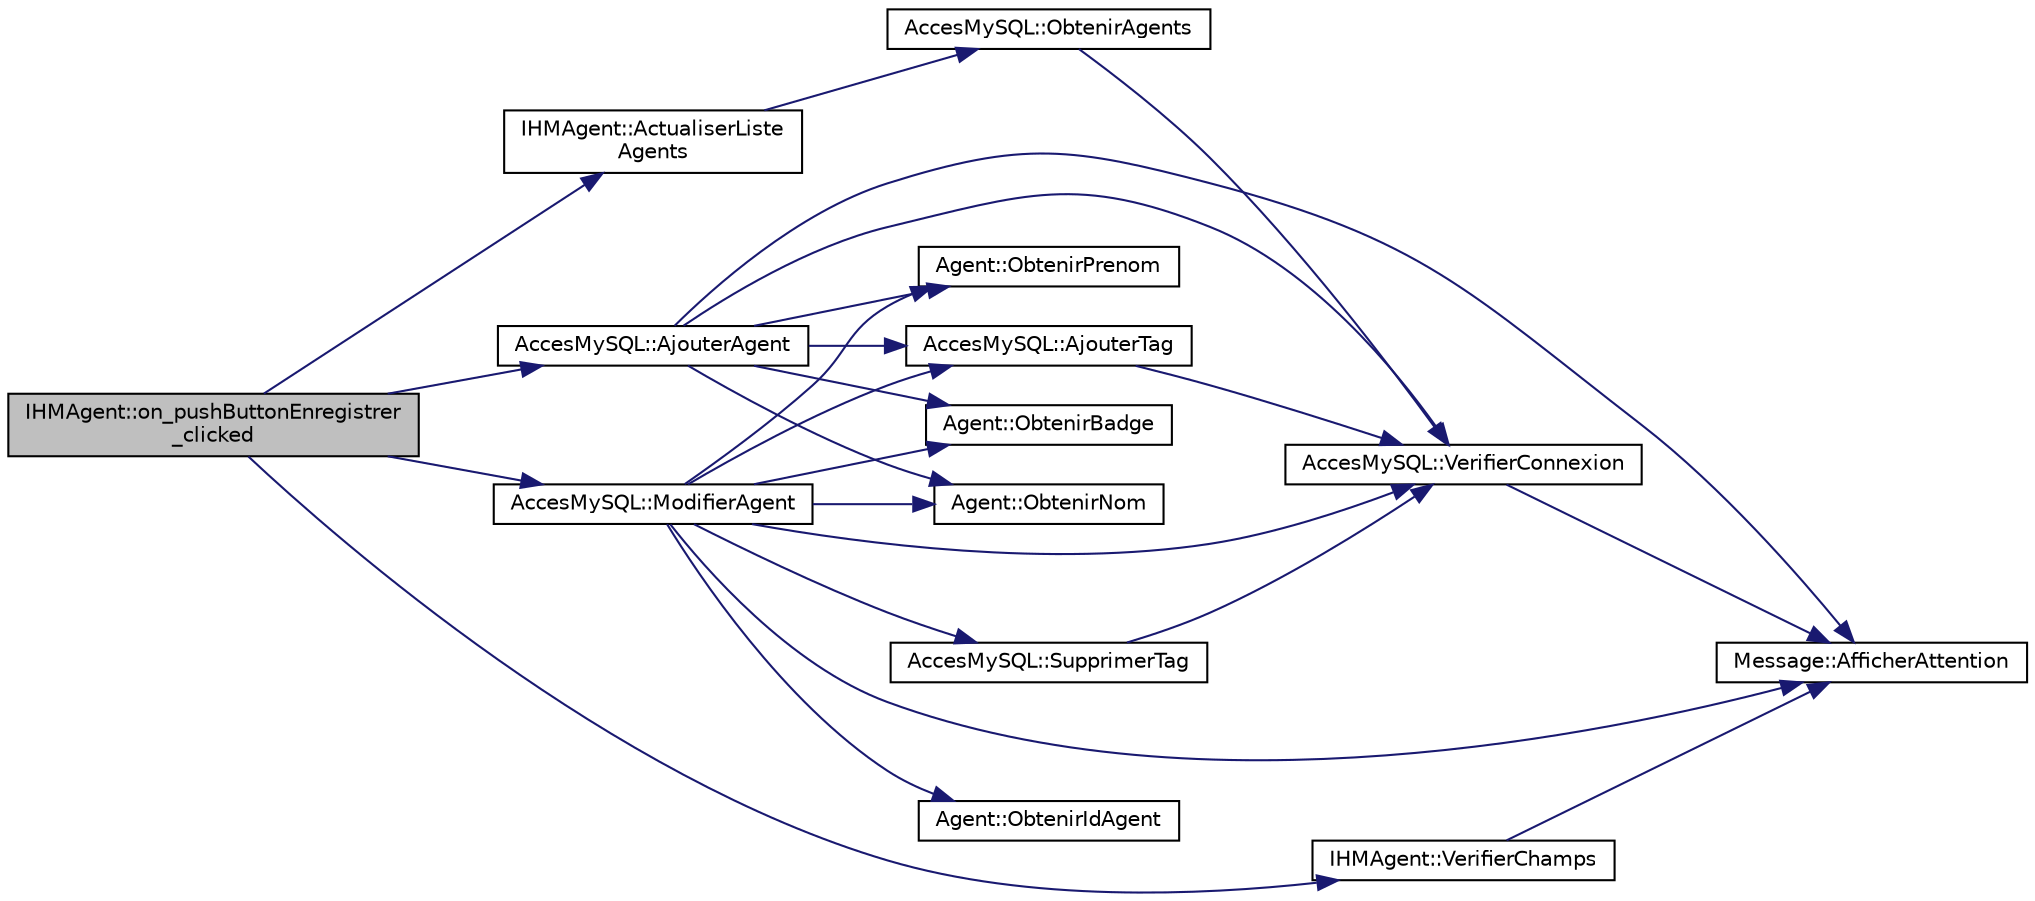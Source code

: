 digraph "IHMAgent::on_pushButtonEnregistrer_clicked"
{
 // LATEX_PDF_SIZE
  edge [fontname="Helvetica",fontsize="10",labelfontname="Helvetica",labelfontsize="10"];
  node [fontname="Helvetica",fontsize="10",shape=record];
  rankdir="LR";
  Node1 [label="IHMAgent::on_pushButtonEnregistrer\l_clicked",height=0.2,width=0.4,color="black", fillcolor="grey75", style="filled", fontcolor="black",tooltip="IHMAgent::on_pushButtonEnregistrer_clicked Lors du clic sur le bouton Enregistrer,..."];
  Node1 -> Node2 [color="midnightblue",fontsize="10",style="solid",fontname="Helvetica"];
  Node2 [label="IHMAgent::ActualiserListe\lAgents",height=0.2,width=0.4,color="black", fillcolor="white", style="filled",URL="$class_i_h_m_agent.html#a8b55a213e8ababccf18948e138fbbce5",tooltip="---------------—PRIVATE---------------—///"];
  Node2 -> Node3 [color="midnightblue",fontsize="10",style="solid",fontname="Helvetica"];
  Node3 [label="AccesMySQL::ObtenirAgents",height=0.2,width=0.4,color="black", fillcolor="white", style="filled",URL="$class_acces_my_s_q_l.html#af4e9de285072a0bf4a565ff08ccb57b2",tooltip="AccesMySQL::ObtenirAgents Permet d'obtenir la liste de tous les agents présent dans la base de donnée..."];
  Node3 -> Node4 [color="midnightblue",fontsize="10",style="solid",fontname="Helvetica"];
  Node4 [label="AccesMySQL::VerifierConnexion",height=0.2,width=0.4,color="black", fillcolor="white", style="filled",URL="$class_acces_my_s_q_l.html#ae2b42d87939b253b3cccb1a69b49cc51",tooltip=" "];
  Node4 -> Node5 [color="midnightblue",fontsize="10",style="solid",fontname="Helvetica"];
  Node5 [label="Message::AfficherAttention",height=0.2,width=0.4,color="black", fillcolor="white", style="filled",URL="$class_message.html#ac86f47b97c03cd86df0f23a28ea8a0a9",tooltip="Message::AfficherAttention Permet d'afficher l'information passé en paramètre dans un popup avec une ..."];
  Node1 -> Node6 [color="midnightblue",fontsize="10",style="solid",fontname="Helvetica"];
  Node6 [label="AccesMySQL::AjouterAgent",height=0.2,width=0.4,color="black", fillcolor="white", style="filled",URL="$class_acces_my_s_q_l.html#a6a3e41e4c80388cdcf43aa206c60e09b",tooltip="AccesMySQL::AjouterAgent Permet d'ajouter un agent à la base de données."];
  Node6 -> Node5 [color="midnightblue",fontsize="10",style="solid",fontname="Helvetica"];
  Node6 -> Node7 [color="midnightblue",fontsize="10",style="solid",fontname="Helvetica"];
  Node7 [label="AccesMySQL::AjouterTag",height=0.2,width=0.4,color="black", fillcolor="white", style="filled",URL="$class_acces_my_s_q_l.html#ac841e503870d6b2b1d5791fc6ee95df7",tooltip="AccesMySQL::AjouterTag Permet l'ajout d'un tag dans la base de données."];
  Node7 -> Node4 [color="midnightblue",fontsize="10",style="solid",fontname="Helvetica"];
  Node6 -> Node8 [color="midnightblue",fontsize="10",style="solid",fontname="Helvetica"];
  Node8 [label="Agent::ObtenirBadge",height=0.2,width=0.4,color="black", fillcolor="white", style="filled",URL="$class_agent.html#a1daf7863e5360c3b3f5506aba750f6c0",tooltip=" "];
  Node6 -> Node9 [color="midnightblue",fontsize="10",style="solid",fontname="Helvetica"];
  Node9 [label="Agent::ObtenirNom",height=0.2,width=0.4,color="black", fillcolor="white", style="filled",URL="$class_agent.html#a5995d7513928f54ac1ebc2334d8420f8",tooltip=" "];
  Node6 -> Node10 [color="midnightblue",fontsize="10",style="solid",fontname="Helvetica"];
  Node10 [label="Agent::ObtenirPrenom",height=0.2,width=0.4,color="black", fillcolor="white", style="filled",URL="$class_agent.html#a2675000b91a59957ea305a590d774644",tooltip=" "];
  Node6 -> Node4 [color="midnightblue",fontsize="10",style="solid",fontname="Helvetica"];
  Node1 -> Node11 [color="midnightblue",fontsize="10",style="solid",fontname="Helvetica"];
  Node11 [label="AccesMySQL::ModifierAgent",height=0.2,width=0.4,color="black", fillcolor="white", style="filled",URL="$class_acces_my_s_q_l.html#a70a621e0d4433038a4d5eba8aa5f6e5b",tooltip="AccesMySQL::ModifierAgent Modifie les information de la base de données sur l'agent passer en paramèt..."];
  Node11 -> Node5 [color="midnightblue",fontsize="10",style="solid",fontname="Helvetica"];
  Node11 -> Node7 [color="midnightblue",fontsize="10",style="solid",fontname="Helvetica"];
  Node11 -> Node8 [color="midnightblue",fontsize="10",style="solid",fontname="Helvetica"];
  Node11 -> Node12 [color="midnightblue",fontsize="10",style="solid",fontname="Helvetica"];
  Node12 [label="Agent::ObtenirIdAgent",height=0.2,width=0.4,color="black", fillcolor="white", style="filled",URL="$class_agent.html#a616562e9104d1428faa120a1daf14d5d",tooltip=" "];
  Node11 -> Node9 [color="midnightblue",fontsize="10",style="solid",fontname="Helvetica"];
  Node11 -> Node10 [color="midnightblue",fontsize="10",style="solid",fontname="Helvetica"];
  Node11 -> Node13 [color="midnightblue",fontsize="10",style="solid",fontname="Helvetica"];
  Node13 [label="AccesMySQL::SupprimerTag",height=0.2,width=0.4,color="black", fillcolor="white", style="filled",URL="$class_acces_my_s_q_l.html#a6b71fa3702248deaffb1eca8a3a5320e",tooltip=" "];
  Node13 -> Node4 [color="midnightblue",fontsize="10",style="solid",fontname="Helvetica"];
  Node11 -> Node4 [color="midnightblue",fontsize="10",style="solid",fontname="Helvetica"];
  Node1 -> Node14 [color="midnightblue",fontsize="10",style="solid",fontname="Helvetica"];
  Node14 [label="IHMAgent::VerifierChamps",height=0.2,width=0.4,color="black", fillcolor="white", style="filled",URL="$class_i_h_m_agent.html#a69303bfa6f56ea592cd9feed8a678ae4",tooltip="IHMAgent::VerifierChamps Verifie la validité des champs."];
  Node14 -> Node5 [color="midnightblue",fontsize="10",style="solid",fontname="Helvetica"];
}
